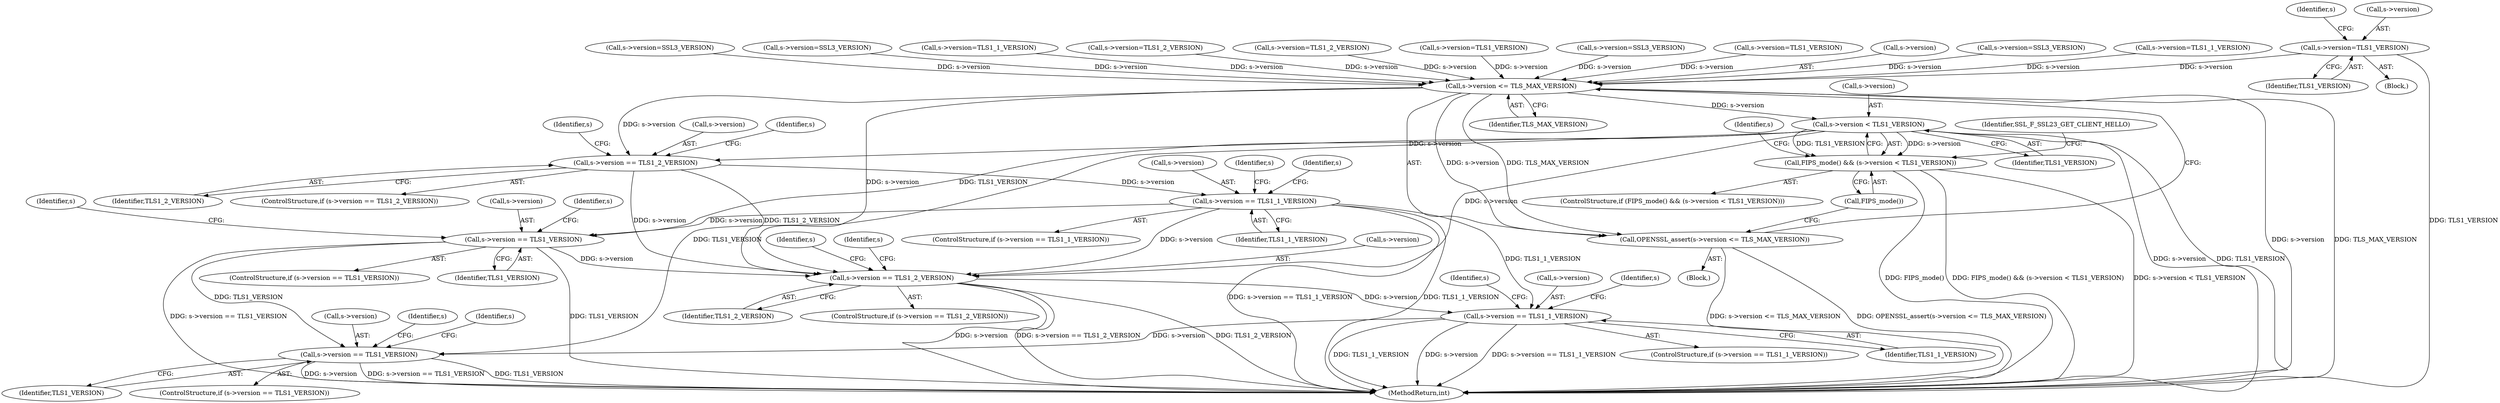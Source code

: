 digraph "0_openssl_26a59d9b46574e457870197dffa802871b4c8fc7_0@pointer" {
"1000354" [label="(Call,s->version=TLS1_VERSION)"];
"1000687" [label="(Call,s->version <= TLS_MAX_VERSION)"];
"1000686" [label="(Call,OPENSSL_assert(s->version <= TLS_MAX_VERSION))"];
"1000695" [label="(Call,s->version < TLS1_VERSION)"];
"1000693" [label="(Call,FIPS_mode() && (s->version < TLS1_VERSION))"];
"1001164" [label="(Call,s->version == TLS1_2_VERSION)"];
"1001176" [label="(Call,s->version == TLS1_1_VERSION)"];
"1001188" [label="(Call,s->version == TLS1_VERSION)"];
"1001212" [label="(Call,s->version == TLS1_2_VERSION)"];
"1001224" [label="(Call,s->version == TLS1_1_VERSION)"];
"1001236" [label="(Call,s->version == TLS1_VERSION)"];
"1000708" [label="(Identifier,s)"];
"1001213" [label="(Call,s->version)"];
"1001240" [label="(Identifier,TLS1_VERSION)"];
"1000358" [label="(Identifier,TLS1_VERSION)"];
"1000695" [label="(Call,s->version < TLS1_VERSION)"];
"1000687" [label="(Call,s->version <= TLS_MAX_VERSION)"];
"1001206" [label="(Identifier,s)"];
"1000691" [label="(Identifier,TLS_MAX_VERSION)"];
"1001180" [label="(Identifier,TLS1_1_VERSION)"];
"1000621" [label="(Call,s->version=TLS1_VERSION)"];
"1001228" [label="(Identifier,TLS1_1_VERSION)"];
"1001171" [label="(Identifier,s)"];
"1000354" [label="(Call,s->version=TLS1_VERSION)"];
"1000688" [label="(Call,s->version)"];
"1001243" [label="(Identifier,s)"];
"1001190" [label="(Identifier,s)"];
"1000604" [label="(Call,s->version=SSL3_VERSION)"];
"1000335" [label="(Call,s->version=TLS1_1_VERSION)"];
"1000353" [label="(Block,)"];
"1000404" [label="(Call,s->version=SSL3_VERSION)"];
"1000373" [label="(Call,s->version=SSL3_VERSION)"];
"1000696" [label="(Call,s->version)"];
"1001188" [label="(Call,s->version == TLS1_VERSION)"];
"1000693" [label="(Call,FIPS_mode() && (s->version < TLS1_VERSION))"];
"1001236" [label="(Call,s->version == TLS1_VERSION)"];
"1001176" [label="(Call,s->version == TLS1_1_VERSION)"];
"1001226" [label="(Identifier,s)"];
"1001225" [label="(Call,s->version)"];
"1001219" [label="(Identifier,s)"];
"1000552" [label="(Call,s->version=TLS1_1_VERSION)"];
"1000310" [label="(Call,s->version=TLS1_2_VERSION)"];
"1001235" [label="(ControlStructure,if (s->version == TLS1_VERSION))"];
"1001223" [label="(ControlStructure,if (s->version == TLS1_1_VERSION))"];
"1000694" [label="(Call,FIPS_mode())"];
"1001212" [label="(Call,s->version == TLS1_2_VERSION)"];
"1001168" [label="(Identifier,TLS1_2_VERSION)"];
"1001238" [label="(Identifier,s)"];
"1001197" [label="(Identifier,s)"];
"1001164" [label="(Call,s->version == TLS1_2_VERSION)"];
"1001178" [label="(Identifier,s)"];
"1000702" [label="(Identifier,SSL_F_SSL23_GET_CLIENT_HELLO)"];
"1001183" [label="(Identifier,s)"];
"1001165" [label="(Call,s->version)"];
"1000686" [label="(Call,OPENSSL_assert(s->version <= TLS_MAX_VERSION))"];
"1000529" [label="(Call,s->version=TLS1_2_VERSION)"];
"1000569" [label="(Call,s->version=TLS1_VERSION)"];
"1000586" [label="(Call,s->version=SSL3_VERSION)"];
"1001249" [label="(Identifier,s)"];
"1001224" [label="(Call,s->version == TLS1_1_VERSION)"];
"1001189" [label="(Call,s->version)"];
"1001274" [label="(MethodReturn,int)"];
"1000361" [label="(Identifier,s)"];
"1001211" [label="(ControlStructure,if (s->version == TLS1_2_VERSION))"];
"1001216" [label="(Identifier,TLS1_2_VERSION)"];
"1001231" [label="(Identifier,s)"];
"1001187" [label="(ControlStructure,if (s->version == TLS1_VERSION))"];
"1000692" [label="(ControlStructure,if (FIPS_mode() && (s->version < TLS1_VERSION)))"];
"1000699" [label="(Identifier,TLS1_VERSION)"];
"1001177" [label="(Call,s->version)"];
"1001163" [label="(ControlStructure,if (s->version == TLS1_2_VERSION))"];
"1001175" [label="(ControlStructure,if (s->version == TLS1_1_VERSION))"];
"1000147" [label="(Block,)"];
"1000355" [label="(Call,s->version)"];
"1001237" [label="(Call,s->version)"];
"1001192" [label="(Identifier,TLS1_VERSION)"];
"1000354" -> "1000353"  [label="AST: "];
"1000354" -> "1000358"  [label="CFG: "];
"1000355" -> "1000354"  [label="AST: "];
"1000358" -> "1000354"  [label="AST: "];
"1000361" -> "1000354"  [label="CFG: "];
"1000354" -> "1001274"  [label="DDG: TLS1_VERSION"];
"1000354" -> "1000687"  [label="DDG: s->version"];
"1000687" -> "1000686"  [label="AST: "];
"1000687" -> "1000691"  [label="CFG: "];
"1000688" -> "1000687"  [label="AST: "];
"1000691" -> "1000687"  [label="AST: "];
"1000686" -> "1000687"  [label="CFG: "];
"1000687" -> "1001274"  [label="DDG: s->version"];
"1000687" -> "1001274"  [label="DDG: TLS_MAX_VERSION"];
"1000687" -> "1000686"  [label="DDG: s->version"];
"1000687" -> "1000686"  [label="DDG: TLS_MAX_VERSION"];
"1000335" -> "1000687"  [label="DDG: s->version"];
"1000404" -> "1000687"  [label="DDG: s->version"];
"1000310" -> "1000687"  [label="DDG: s->version"];
"1000586" -> "1000687"  [label="DDG: s->version"];
"1000529" -> "1000687"  [label="DDG: s->version"];
"1000604" -> "1000687"  [label="DDG: s->version"];
"1000569" -> "1000687"  [label="DDG: s->version"];
"1000373" -> "1000687"  [label="DDG: s->version"];
"1000552" -> "1000687"  [label="DDG: s->version"];
"1000621" -> "1000687"  [label="DDG: s->version"];
"1000687" -> "1000695"  [label="DDG: s->version"];
"1000687" -> "1001164"  [label="DDG: s->version"];
"1000687" -> "1001212"  [label="DDG: s->version"];
"1000686" -> "1000147"  [label="AST: "];
"1000694" -> "1000686"  [label="CFG: "];
"1000686" -> "1001274"  [label="DDG: s->version <= TLS_MAX_VERSION"];
"1000686" -> "1001274"  [label="DDG: OPENSSL_assert(s->version <= TLS_MAX_VERSION)"];
"1000695" -> "1000693"  [label="AST: "];
"1000695" -> "1000699"  [label="CFG: "];
"1000696" -> "1000695"  [label="AST: "];
"1000699" -> "1000695"  [label="AST: "];
"1000693" -> "1000695"  [label="CFG: "];
"1000695" -> "1001274"  [label="DDG: s->version"];
"1000695" -> "1001274"  [label="DDG: TLS1_VERSION"];
"1000695" -> "1000693"  [label="DDG: s->version"];
"1000695" -> "1000693"  [label="DDG: TLS1_VERSION"];
"1000695" -> "1001164"  [label="DDG: s->version"];
"1000695" -> "1001188"  [label="DDG: TLS1_VERSION"];
"1000695" -> "1001212"  [label="DDG: s->version"];
"1000695" -> "1001236"  [label="DDG: TLS1_VERSION"];
"1000693" -> "1000692"  [label="AST: "];
"1000693" -> "1000694"  [label="CFG: "];
"1000694" -> "1000693"  [label="AST: "];
"1000702" -> "1000693"  [label="CFG: "];
"1000708" -> "1000693"  [label="CFG: "];
"1000693" -> "1001274"  [label="DDG: FIPS_mode() && (s->version < TLS1_VERSION)"];
"1000693" -> "1001274"  [label="DDG: s->version < TLS1_VERSION"];
"1000693" -> "1001274"  [label="DDG: FIPS_mode()"];
"1001164" -> "1001163"  [label="AST: "];
"1001164" -> "1001168"  [label="CFG: "];
"1001165" -> "1001164"  [label="AST: "];
"1001168" -> "1001164"  [label="AST: "];
"1001171" -> "1001164"  [label="CFG: "];
"1001178" -> "1001164"  [label="CFG: "];
"1001164" -> "1001176"  [label="DDG: s->version"];
"1001164" -> "1001212"  [label="DDG: s->version"];
"1001164" -> "1001212"  [label="DDG: TLS1_2_VERSION"];
"1001176" -> "1001175"  [label="AST: "];
"1001176" -> "1001180"  [label="CFG: "];
"1001177" -> "1001176"  [label="AST: "];
"1001180" -> "1001176"  [label="AST: "];
"1001183" -> "1001176"  [label="CFG: "];
"1001190" -> "1001176"  [label="CFG: "];
"1001176" -> "1001274"  [label="DDG: s->version == TLS1_1_VERSION"];
"1001176" -> "1001274"  [label="DDG: TLS1_1_VERSION"];
"1001176" -> "1001188"  [label="DDG: s->version"];
"1001176" -> "1001212"  [label="DDG: s->version"];
"1001176" -> "1001224"  [label="DDG: TLS1_1_VERSION"];
"1001188" -> "1001187"  [label="AST: "];
"1001188" -> "1001192"  [label="CFG: "];
"1001189" -> "1001188"  [label="AST: "];
"1001192" -> "1001188"  [label="AST: "];
"1001197" -> "1001188"  [label="CFG: "];
"1001206" -> "1001188"  [label="CFG: "];
"1001188" -> "1001274"  [label="DDG: TLS1_VERSION"];
"1001188" -> "1001274"  [label="DDG: s->version == TLS1_VERSION"];
"1001188" -> "1001212"  [label="DDG: s->version"];
"1001188" -> "1001236"  [label="DDG: TLS1_VERSION"];
"1001212" -> "1001211"  [label="AST: "];
"1001212" -> "1001216"  [label="CFG: "];
"1001213" -> "1001212"  [label="AST: "];
"1001216" -> "1001212"  [label="AST: "];
"1001219" -> "1001212"  [label="CFG: "];
"1001226" -> "1001212"  [label="CFG: "];
"1001212" -> "1001274"  [label="DDG: s->version"];
"1001212" -> "1001274"  [label="DDG: s->version == TLS1_2_VERSION"];
"1001212" -> "1001274"  [label="DDG: TLS1_2_VERSION"];
"1001212" -> "1001224"  [label="DDG: s->version"];
"1001224" -> "1001223"  [label="AST: "];
"1001224" -> "1001228"  [label="CFG: "];
"1001225" -> "1001224"  [label="AST: "];
"1001228" -> "1001224"  [label="AST: "];
"1001231" -> "1001224"  [label="CFG: "];
"1001238" -> "1001224"  [label="CFG: "];
"1001224" -> "1001274"  [label="DDG: TLS1_1_VERSION"];
"1001224" -> "1001274"  [label="DDG: s->version"];
"1001224" -> "1001274"  [label="DDG: s->version == TLS1_1_VERSION"];
"1001224" -> "1001236"  [label="DDG: s->version"];
"1001236" -> "1001235"  [label="AST: "];
"1001236" -> "1001240"  [label="CFG: "];
"1001237" -> "1001236"  [label="AST: "];
"1001240" -> "1001236"  [label="AST: "];
"1001243" -> "1001236"  [label="CFG: "];
"1001249" -> "1001236"  [label="CFG: "];
"1001236" -> "1001274"  [label="DDG: s->version"];
"1001236" -> "1001274"  [label="DDG: s->version == TLS1_VERSION"];
"1001236" -> "1001274"  [label="DDG: TLS1_VERSION"];
}
